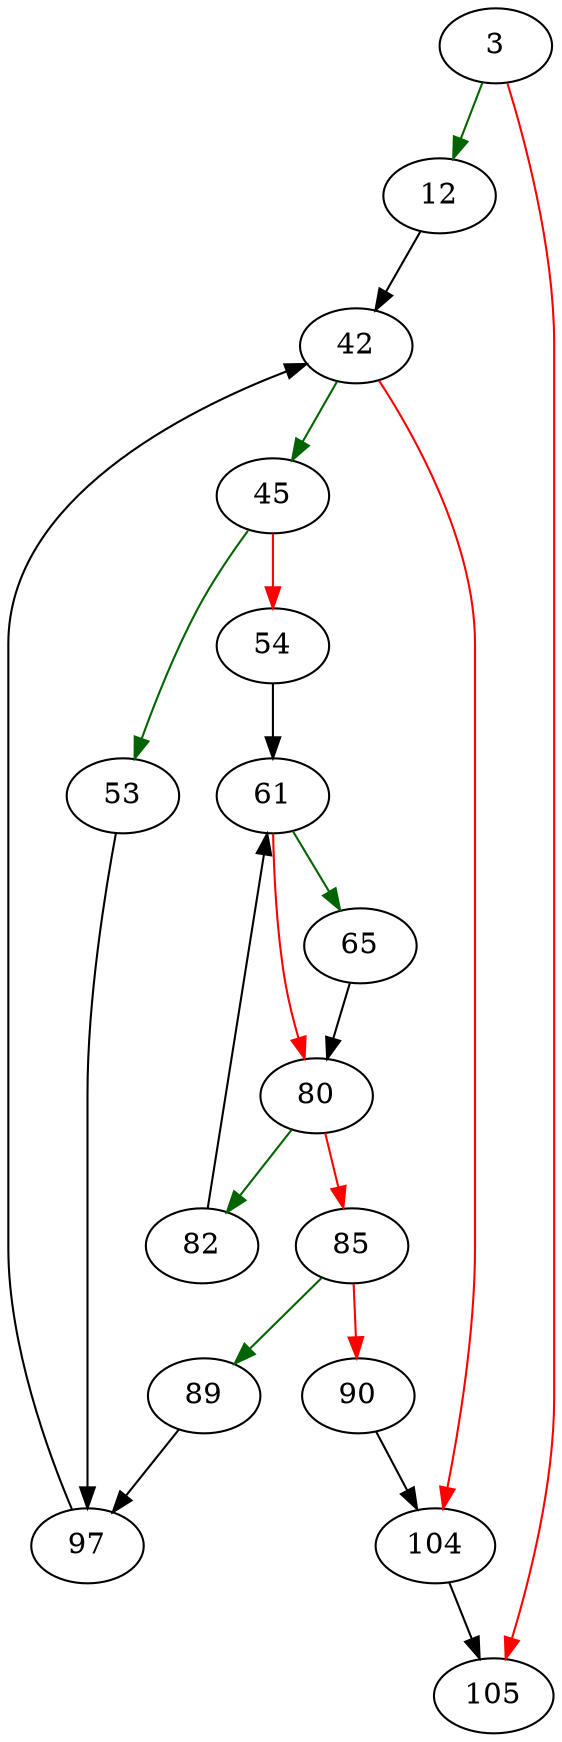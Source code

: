 strict digraph "keywordCode" {
	// Node definitions.
	3 [entry=true];
	12;
	105;
	42;
	45;
	104;
	53;
	54;
	97;
	61;
	65;
	80;
	82;
	85;
	89;
	90;

	// Edge definitions.
	3 -> 12 [
		color=darkgreen
		cond=true
	];
	3 -> 105 [
		color=red
		cond=false
	];
	12 -> 42;
	42 -> 45 [
		color=darkgreen
		cond=true
	];
	42 -> 104 [
		color=red
		cond=false
	];
	45 -> 53 [
		color=darkgreen
		cond=true
	];
	45 -> 54 [
		color=red
		cond=false
	];
	104 -> 105;
	53 -> 97;
	54 -> 61;
	97 -> 42;
	61 -> 65 [
		color=darkgreen
		cond=true
	];
	61 -> 80 [
		color=red
		cond=false
	];
	65 -> 80;
	80 -> 82 [
		color=darkgreen
		cond=true
	];
	80 -> 85 [
		color=red
		cond=false
	];
	82 -> 61;
	85 -> 89 [
		color=darkgreen
		cond=true
	];
	85 -> 90 [
		color=red
		cond=false
	];
	89 -> 97;
	90 -> 104;
}